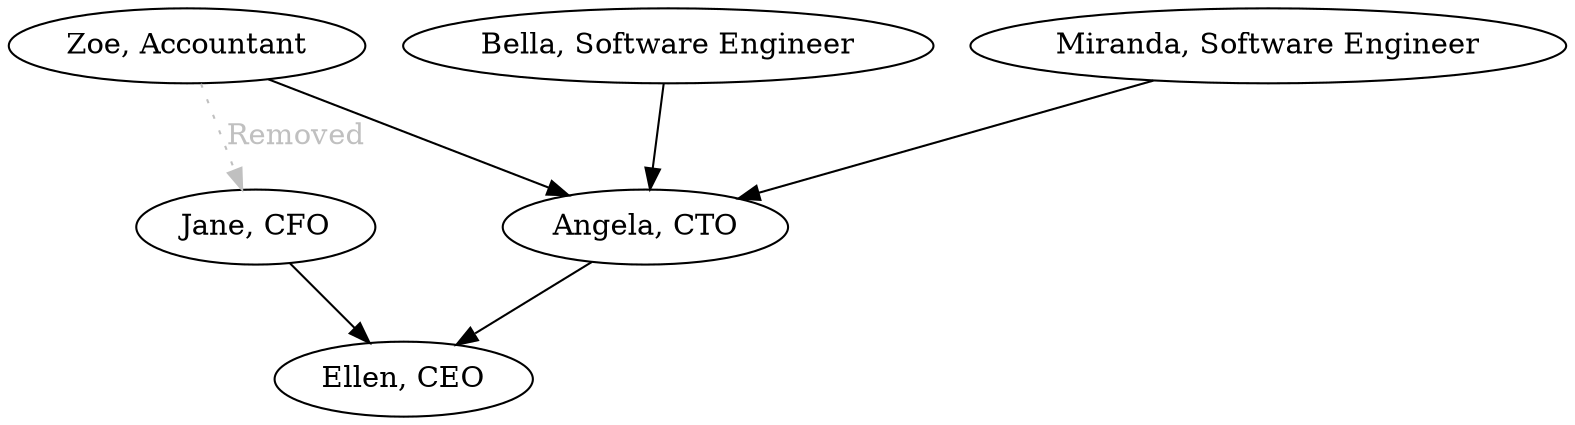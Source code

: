digraph {
  ceo[label="Ellen, CEO"];
  cfo[label="Jane, CFO"];
  cto[label="Angela, CTO"];
  engineer_1[label="Bella, Software Engineer"];
  engineer_2[label="Miranda, Software Engineer"];
  accountant_1[label="Zoe, Accountant"];


  cto-> ceo;
  cfo -> ceo;
  engineer_1 -> cto;
  engineer_2 -> cto;
  accountant_1 -> cfo[style="dotted", label="Removed", color="gray", fontcolor="grey"];
  accountant_1 -> cto;
}
